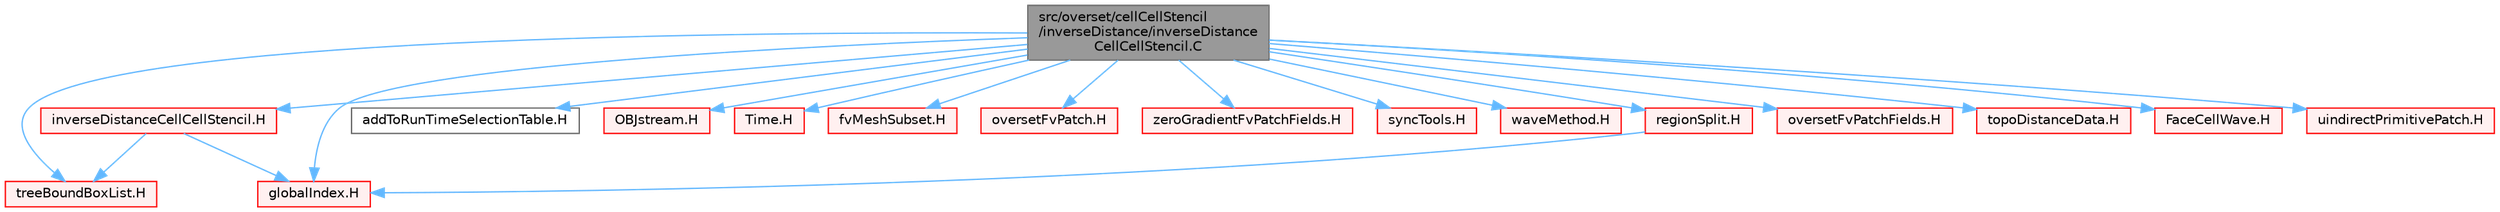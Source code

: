 digraph "src/overset/cellCellStencil/inverseDistance/inverseDistanceCellCellStencil.C"
{
 // LATEX_PDF_SIZE
  bgcolor="transparent";
  edge [fontname=Helvetica,fontsize=10,labelfontname=Helvetica,labelfontsize=10];
  node [fontname=Helvetica,fontsize=10,shape=box,height=0.2,width=0.4];
  Node1 [id="Node000001",label="src/overset/cellCellStencil\l/inverseDistance/inverseDistance\lCellCellStencil.C",height=0.2,width=0.4,color="gray40", fillcolor="grey60", style="filled", fontcolor="black",tooltip=" "];
  Node1 -> Node2 [id="edge1_Node000001_Node000002",color="steelblue1",style="solid",tooltip=" "];
  Node2 [id="Node000002",label="inverseDistanceCellCellStencil.H",height=0.2,width=0.4,color="red", fillcolor="#FFF0F0", style="filled",URL="$inverseDistanceCellCellStencil_8H.html",tooltip=" "];
  Node2 -> Node396 [id="edge2_Node000002_Node000396",color="steelblue1",style="solid",tooltip=" "];
  Node396 [id="Node000396",label="treeBoundBoxList.H",height=0.2,width=0.4,color="red", fillcolor="#FFF0F0", style="filled",URL="$treeBoundBoxList_8H.html",tooltip=" "];
  Node2 -> Node403 [id="edge3_Node000002_Node000403",color="steelblue1",style="solid",tooltip=" "];
  Node403 [id="Node000403",label="globalIndex.H",height=0.2,width=0.4,color="red", fillcolor="#FFF0F0", style="filled",URL="$globalIndex_8H.html",tooltip=" "];
  Node1 -> Node407 [id="edge4_Node000001_Node000407",color="steelblue1",style="solid",tooltip=" "];
  Node407 [id="Node000407",label="addToRunTimeSelectionTable.H",height=0.2,width=0.4,color="grey40", fillcolor="white", style="filled",URL="$addToRunTimeSelectionTable_8H.html",tooltip="Macros for easy insertion into run-time selection tables."];
  Node1 -> Node408 [id="edge5_Node000001_Node000408",color="steelblue1",style="solid",tooltip=" "];
  Node408 [id="Node000408",label="OBJstream.H",height=0.2,width=0.4,color="red", fillcolor="#FFF0F0", style="filled",URL="$OBJstream_8H.html",tooltip=" "];
  Node1 -> Node417 [id="edge6_Node000001_Node000417",color="steelblue1",style="solid",tooltip=" "];
  Node417 [id="Node000417",label="Time.H",height=0.2,width=0.4,color="red", fillcolor="#FFF0F0", style="filled",URL="$Time_8H.html",tooltip=" "];
  Node1 -> Node443 [id="edge7_Node000001_Node000443",color="steelblue1",style="solid",tooltip=" "];
  Node443 [id="Node000443",label="fvMeshSubset.H",height=0.2,width=0.4,color="red", fillcolor="#FFF0F0", style="filled",URL="$fvMeshSubset_8H.html",tooltip=" "];
  Node1 -> Node403 [id="edge8_Node000001_Node000403",color="steelblue1",style="solid",tooltip=" "];
  Node1 -> Node450 [id="edge9_Node000001_Node000450",color="steelblue1",style="solid",tooltip=" "];
  Node450 [id="Node000450",label="oversetFvPatch.H",height=0.2,width=0.4,color="red", fillcolor="#FFF0F0", style="filled",URL="$oversetFvPatch_8H.html",tooltip=" "];
  Node1 -> Node454 [id="edge10_Node000001_Node000454",color="steelblue1",style="solid",tooltip=" "];
  Node454 [id="Node000454",label="zeroGradientFvPatchFields.H",height=0.2,width=0.4,color="red", fillcolor="#FFF0F0", style="filled",URL="$zeroGradientFvPatchFields_8H.html",tooltip=" "];
  Node1 -> Node456 [id="edge11_Node000001_Node000456",color="steelblue1",style="solid",tooltip=" "];
  Node456 [id="Node000456",label="syncTools.H",height=0.2,width=0.4,color="red", fillcolor="#FFF0F0", style="filled",URL="$syncTools_8H.html",tooltip=" "];
  Node1 -> Node396 [id="edge12_Node000001_Node000396",color="steelblue1",style="solid",tooltip=" "];
  Node1 -> Node457 [id="edge13_Node000001_Node000457",color="steelblue1",style="solid",tooltip=" "];
  Node457 [id="Node000457",label="waveMethod.H",height=0.2,width=0.4,color="red", fillcolor="#FFF0F0", style="filled",URL="$waveMethod_8H.html",tooltip=" "];
  Node1 -> Node460 [id="edge14_Node000001_Node000460",color="steelblue1",style="solid",tooltip=" "];
  Node460 [id="Node000460",label="regionSplit.H",height=0.2,width=0.4,color="red", fillcolor="#FFF0F0", style="filled",URL="$regionSplit_8H.html",tooltip=" "];
  Node460 -> Node403 [id="edge15_Node000460_Node000403",color="steelblue1",style="solid",tooltip=" "];
  Node1 -> Node461 [id="edge16_Node000001_Node000461",color="steelblue1",style="solid",tooltip=" "];
  Node461 [id="Node000461",label="oversetFvPatchFields.H",height=0.2,width=0.4,color="red", fillcolor="#FFF0F0", style="filled",URL="$oversetFvPatchFields_8H.html",tooltip=" "];
  Node1 -> Node466 [id="edge17_Node000001_Node000466",color="steelblue1",style="solid",tooltip=" "];
  Node466 [id="Node000466",label="topoDistanceData.H",height=0.2,width=0.4,color="red", fillcolor="#FFF0F0", style="filled",URL="$topoDistanceData_8H.html",tooltip=" "];
  Node1 -> Node468 [id="edge18_Node000001_Node000468",color="steelblue1",style="solid",tooltip=" "];
  Node468 [id="Node000468",label="FaceCellWave.H",height=0.2,width=0.4,color="red", fillcolor="#FFF0F0", style="filled",URL="$FaceCellWave_8H.html",tooltip=" "];
  Node1 -> Node470 [id="edge19_Node000001_Node000470",color="steelblue1",style="solid",tooltip=" "];
  Node470 [id="Node000470",label="uindirectPrimitivePatch.H",height=0.2,width=0.4,color="red", fillcolor="#FFF0F0", style="filled",URL="$uindirectPrimitivePatch_8H.html",tooltip=" "];
}
